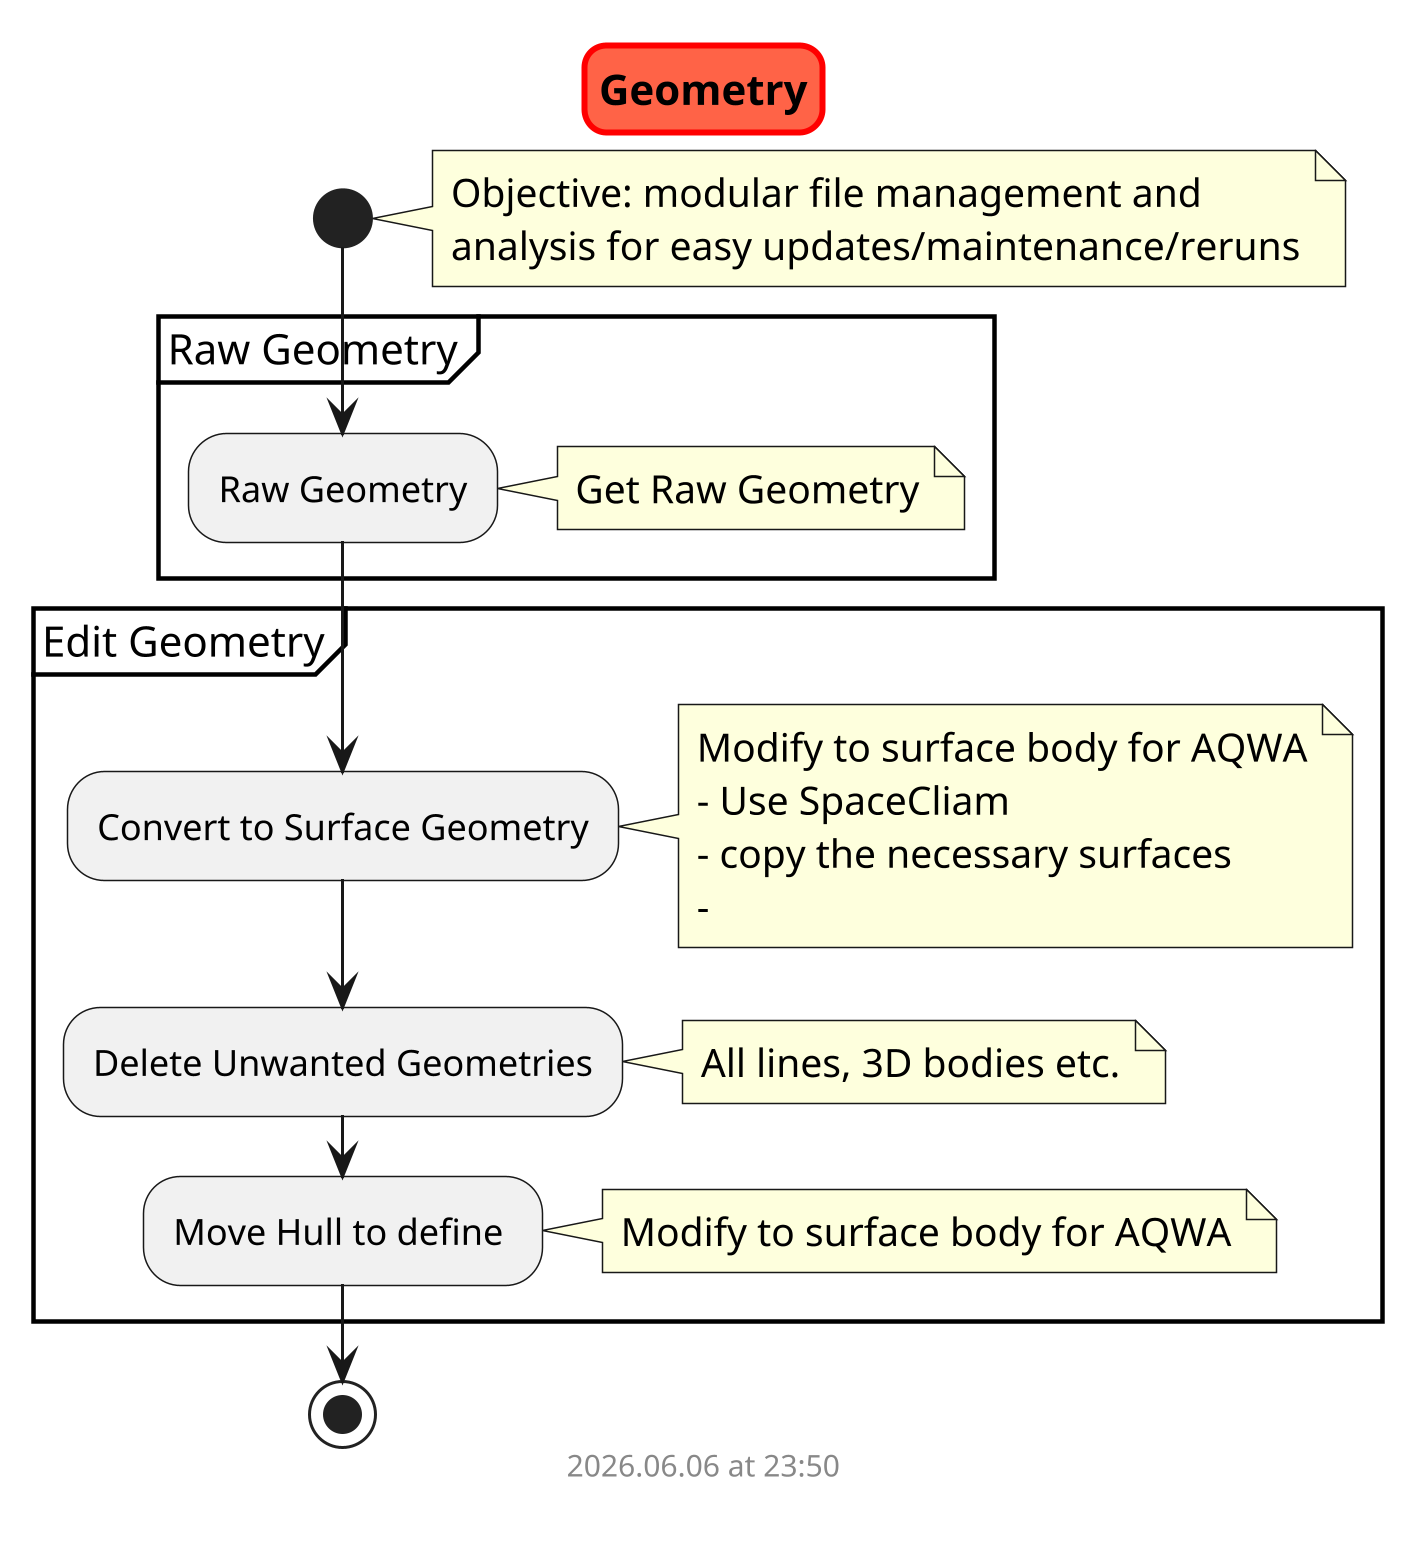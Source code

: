 @startuml geometry_creation
scale 3
skinparam titleBorderRoundCorner 15
skinparam titleBorderThickness 2
skinparam titleBorderColor red
skinparam titleBackgroundColor Tomato

title Geometry

start

    note right
        Objective: modular file management and 
        analysis for easy updates/maintenance/reruns
    end note

    partition "Raw Geometry" {

        :Raw Geometry;
            note right
                Get Raw Geometry
            end note

    }

    partition "Edit Geometry" {

        :Convert to Surface Geometry;
            note right
                Modify to surface body for AQWA
                - Use SpaceCliam 
                - copy the necessary surfaces
                - 
            end note

        :Delete Unwanted Geometries;
            note right
                All lines, 3D bodies etc.
            end note

        :Move Hull to define ;
            note right
                Modify to surface body for AQWA
            end note


    }



stop

footer
%date("yyyy.MM.dd' at 'HH:mm")
%filename()
end footer

@enduml
